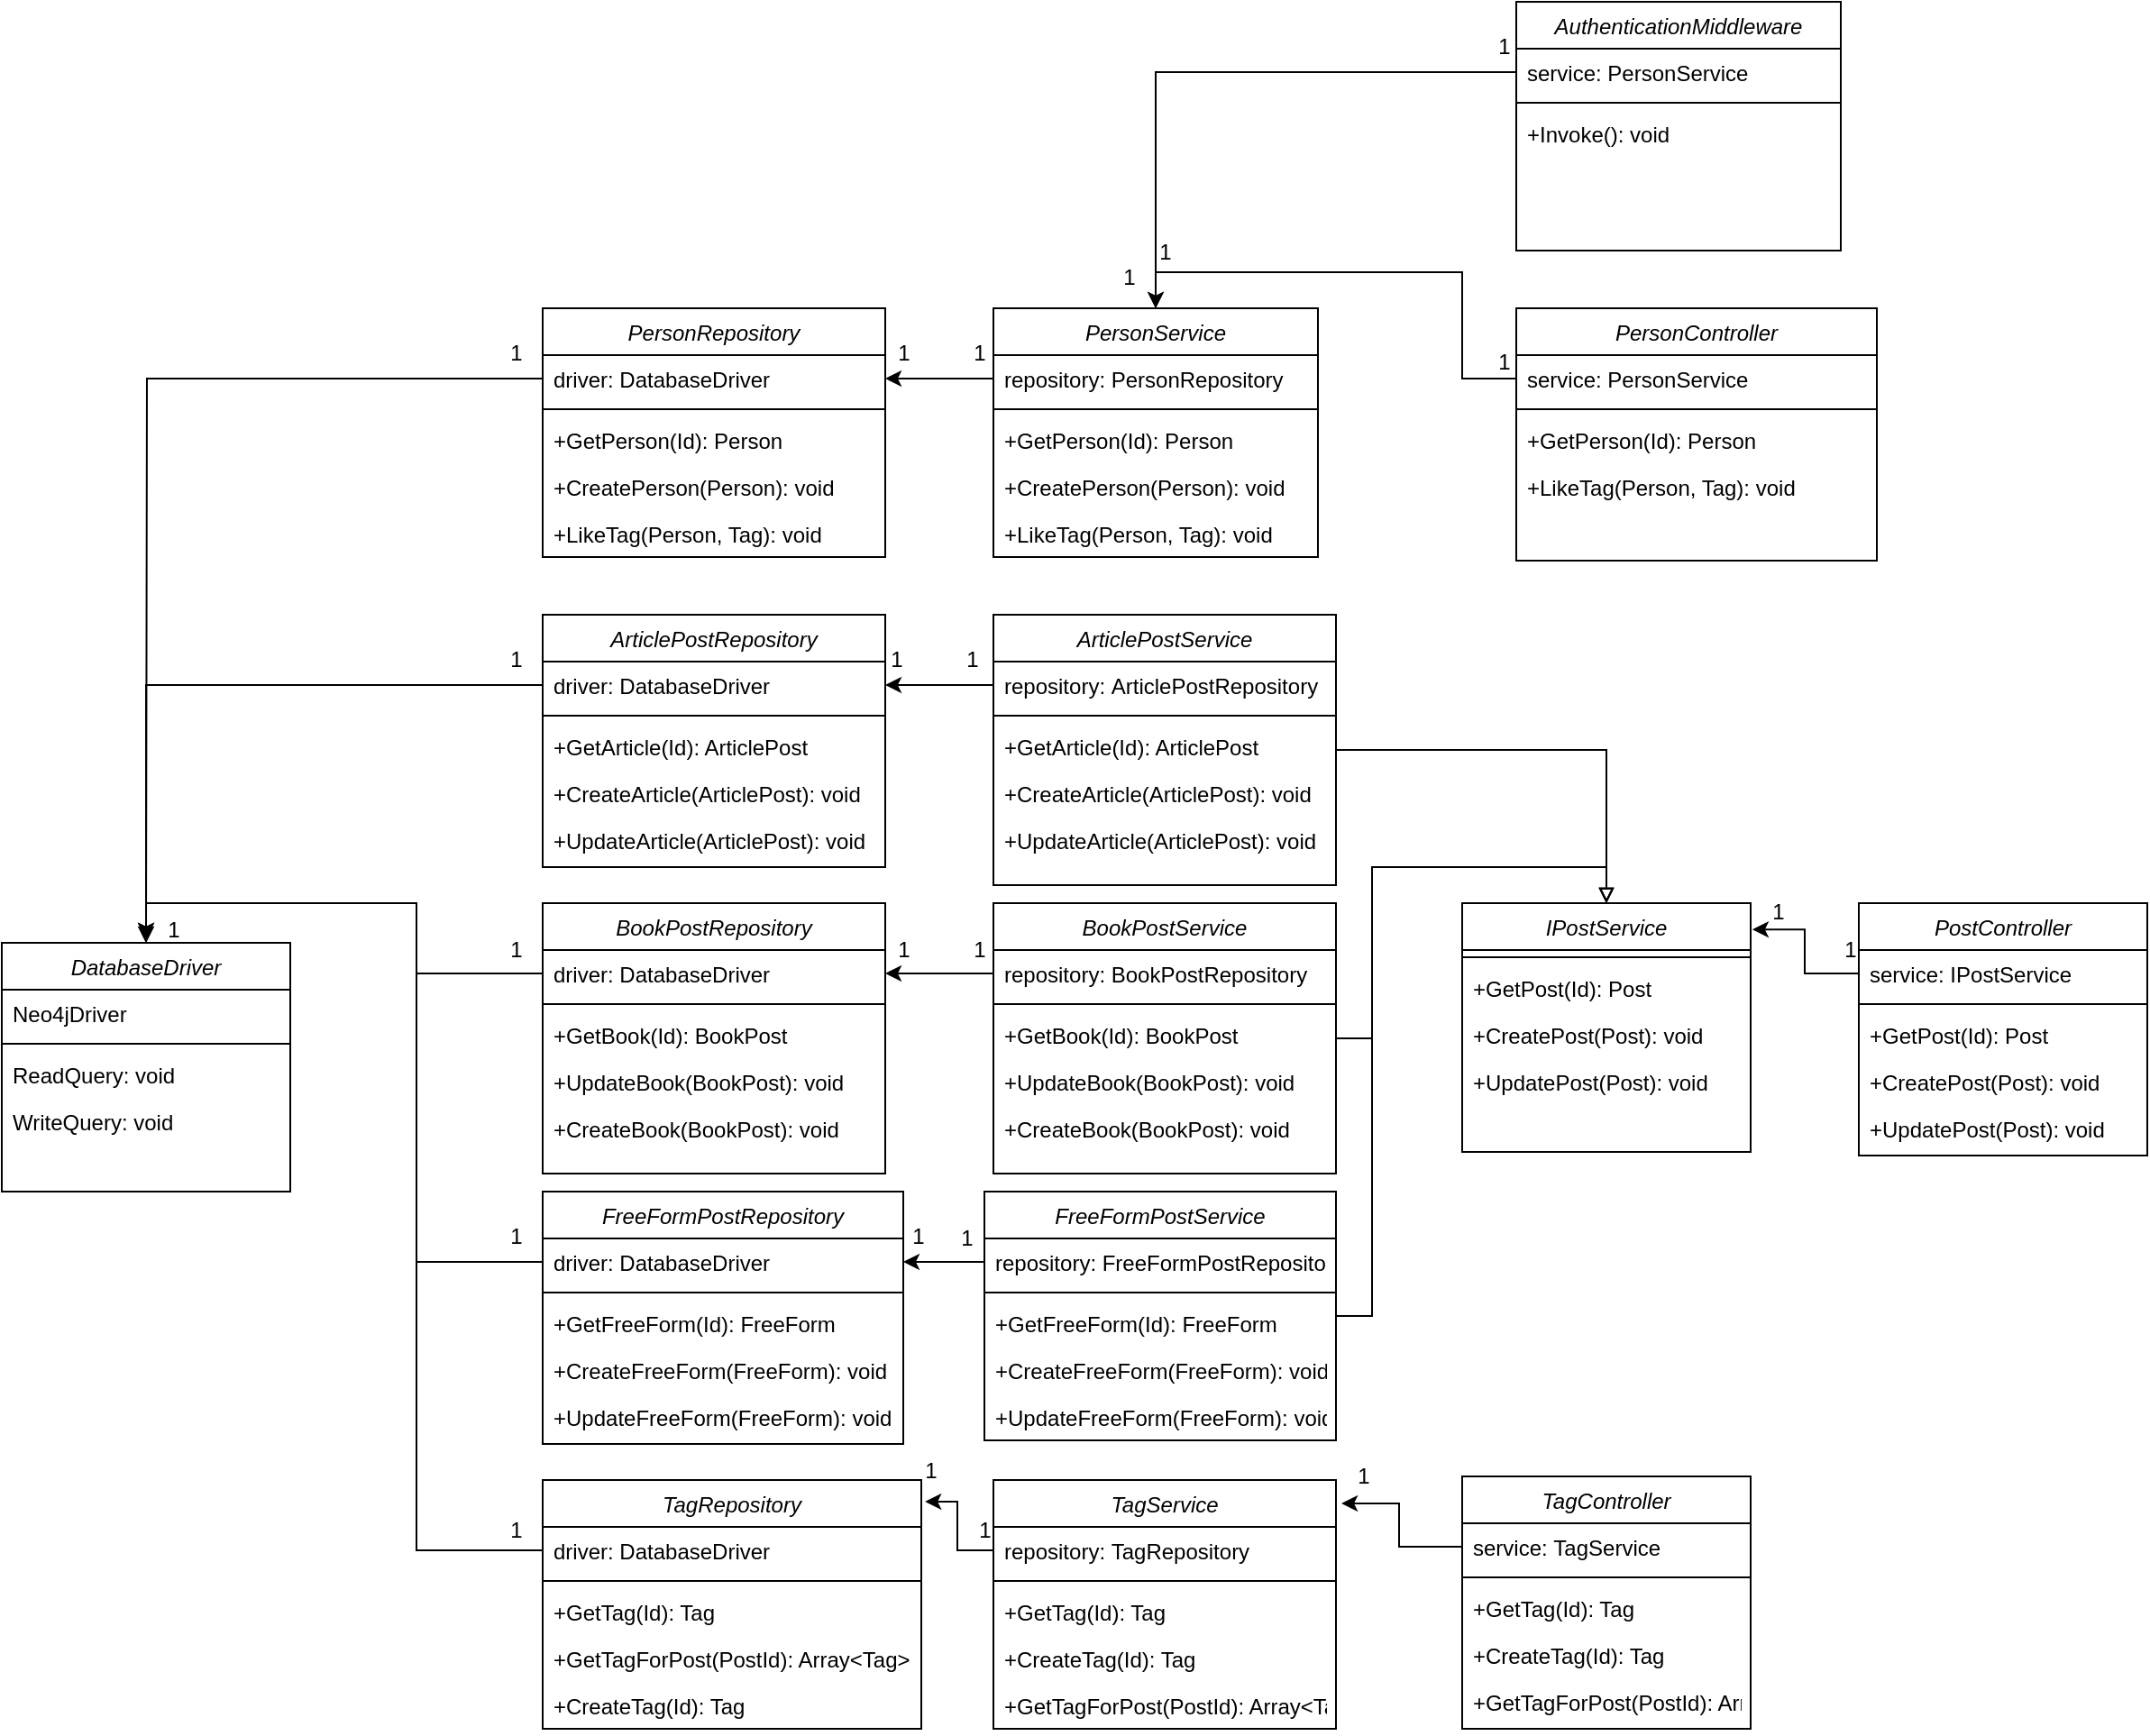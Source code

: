 <mxfile version="21.3.7" type="device">
  <diagram id="C5RBs43oDa-KdzZeNtuy" name="Page-1">
    <mxGraphModel dx="2514" dy="948" grid="1" gridSize="10" guides="1" tooltips="1" connect="1" arrows="1" fold="1" page="1" pageScale="1" pageWidth="827" pageHeight="1169" math="0" shadow="0">
      <root>
        <mxCell id="WIyWlLk6GJQsqaUBKTNV-0" />
        <mxCell id="WIyWlLk6GJQsqaUBKTNV-1" parent="WIyWlLk6GJQsqaUBKTNV-0" />
        <mxCell id="zkfFHV4jXpPFQw0GAbJ--0" value="PersonService" style="swimlane;fontStyle=2;align=center;verticalAlign=top;childLayout=stackLayout;horizontal=1;startSize=26;horizontalStack=0;resizeParent=1;resizeLast=0;collapsible=1;marginBottom=0;rounded=0;shadow=0;strokeWidth=1;" parent="WIyWlLk6GJQsqaUBKTNV-1" vertex="1">
          <mxGeometry x="360" y="270" width="180" height="138" as="geometry">
            <mxRectangle x="230" y="140" width="160" height="26" as="alternateBounds" />
          </mxGeometry>
        </mxCell>
        <mxCell id="zkfFHV4jXpPFQw0GAbJ--1" value="repository: PersonRepository" style="text;align=left;verticalAlign=top;spacingLeft=4;spacingRight=4;overflow=hidden;rotatable=0;points=[[0,0.5],[1,0.5]];portConstraint=eastwest;" parent="zkfFHV4jXpPFQw0GAbJ--0" vertex="1">
          <mxGeometry y="26" width="180" height="26" as="geometry" />
        </mxCell>
        <mxCell id="zkfFHV4jXpPFQw0GAbJ--4" value="" style="line;html=1;strokeWidth=1;align=left;verticalAlign=middle;spacingTop=-1;spacingLeft=3;spacingRight=3;rotatable=0;labelPosition=right;points=[];portConstraint=eastwest;" parent="zkfFHV4jXpPFQw0GAbJ--0" vertex="1">
          <mxGeometry y="52" width="180" height="8" as="geometry" />
        </mxCell>
        <mxCell id="zkfFHV4jXpPFQw0GAbJ--5" value="+GetPerson(Id): Person" style="text;align=left;verticalAlign=top;spacingLeft=4;spacingRight=4;overflow=hidden;rotatable=0;points=[[0,0.5],[1,0.5]];portConstraint=eastwest;" parent="zkfFHV4jXpPFQw0GAbJ--0" vertex="1">
          <mxGeometry y="60" width="180" height="26" as="geometry" />
        </mxCell>
        <mxCell id="Pe9Hjzfrf86G5BoPwlXb-122" value="+CreatePerson(Person): void" style="text;align=left;verticalAlign=top;spacingLeft=4;spacingRight=4;overflow=hidden;rotatable=0;points=[[0,0.5],[1,0.5]];portConstraint=eastwest;" vertex="1" parent="zkfFHV4jXpPFQw0GAbJ--0">
          <mxGeometry y="86" width="180" height="26" as="geometry" />
        </mxCell>
        <mxCell id="Pe9Hjzfrf86G5BoPwlXb-123" value="+LikeTag(Person, Tag): void" style="text;align=left;verticalAlign=top;spacingLeft=4;spacingRight=4;overflow=hidden;rotatable=0;points=[[0,0.5],[1,0.5]];portConstraint=eastwest;" vertex="1" parent="zkfFHV4jXpPFQw0GAbJ--0">
          <mxGeometry y="112" width="180" height="26" as="geometry" />
        </mxCell>
        <mxCell id="Pe9Hjzfrf86G5BoPwlXb-1" value="PersonRepository" style="swimlane;fontStyle=2;align=center;verticalAlign=top;childLayout=stackLayout;horizontal=1;startSize=26;horizontalStack=0;resizeParent=1;resizeLast=0;collapsible=1;marginBottom=0;rounded=0;shadow=0;strokeWidth=1;" vertex="1" parent="WIyWlLk6GJQsqaUBKTNV-1">
          <mxGeometry x="110" y="270" width="190" height="138" as="geometry">
            <mxRectangle x="230" y="140" width="160" height="26" as="alternateBounds" />
          </mxGeometry>
        </mxCell>
        <mxCell id="Pe9Hjzfrf86G5BoPwlXb-117" style="edgeStyle=orthogonalEdgeStyle;rounded=0;orthogonalLoop=1;jettySize=auto;html=1;" edge="1" parent="Pe9Hjzfrf86G5BoPwlXb-1" source="Pe9Hjzfrf86G5BoPwlXb-3">
          <mxGeometry relative="1" as="geometry">
            <mxPoint x="-220.0" y="350" as="targetPoint" />
          </mxGeometry>
        </mxCell>
        <mxCell id="Pe9Hjzfrf86G5BoPwlXb-3" value="driver: DatabaseDriver" style="text;align=left;verticalAlign=top;spacingLeft=4;spacingRight=4;overflow=hidden;rotatable=0;points=[[0,0.5],[1,0.5]];portConstraint=eastwest;rounded=0;shadow=0;html=0;" vertex="1" parent="Pe9Hjzfrf86G5BoPwlXb-1">
          <mxGeometry y="26" width="190" height="26" as="geometry" />
        </mxCell>
        <mxCell id="Pe9Hjzfrf86G5BoPwlXb-5" value="" style="line;html=1;strokeWidth=1;align=left;verticalAlign=middle;spacingTop=-1;spacingLeft=3;spacingRight=3;rotatable=0;labelPosition=right;points=[];portConstraint=eastwest;" vertex="1" parent="Pe9Hjzfrf86G5BoPwlXb-1">
          <mxGeometry y="52" width="190" height="8" as="geometry" />
        </mxCell>
        <mxCell id="Pe9Hjzfrf86G5BoPwlXb-6" value="+GetPerson(Id): Person" style="text;align=left;verticalAlign=top;spacingLeft=4;spacingRight=4;overflow=hidden;rotatable=0;points=[[0,0.5],[1,0.5]];portConstraint=eastwest;" vertex="1" parent="Pe9Hjzfrf86G5BoPwlXb-1">
          <mxGeometry y="60" width="190" height="26" as="geometry" />
        </mxCell>
        <mxCell id="Pe9Hjzfrf86G5BoPwlXb-94" value="+CreatePerson(Person): void" style="text;align=left;verticalAlign=top;spacingLeft=4;spacingRight=4;overflow=hidden;rotatable=0;points=[[0,0.5],[1,0.5]];portConstraint=eastwest;" vertex="1" parent="Pe9Hjzfrf86G5BoPwlXb-1">
          <mxGeometry y="86" width="190" height="26" as="geometry" />
        </mxCell>
        <mxCell id="Pe9Hjzfrf86G5BoPwlXb-95" value="+LikeTag(Person, Tag): void" style="text;align=left;verticalAlign=top;spacingLeft=4;spacingRight=4;overflow=hidden;rotatable=0;points=[[0,0.5],[1,0.5]];portConstraint=eastwest;" vertex="1" parent="Pe9Hjzfrf86G5BoPwlXb-1">
          <mxGeometry y="112" width="190" height="26" as="geometry" />
        </mxCell>
        <mxCell id="Pe9Hjzfrf86G5BoPwlXb-8" value="DatabaseDriver" style="swimlane;fontStyle=2;align=center;verticalAlign=top;childLayout=stackLayout;horizontal=1;startSize=26;horizontalStack=0;resizeParent=1;resizeLast=0;collapsible=1;marginBottom=0;rounded=0;shadow=0;strokeWidth=1;" vertex="1" parent="WIyWlLk6GJQsqaUBKTNV-1">
          <mxGeometry x="-190" y="622" width="160" height="138" as="geometry">
            <mxRectangle x="230" y="140" width="160" height="26" as="alternateBounds" />
          </mxGeometry>
        </mxCell>
        <mxCell id="Pe9Hjzfrf86G5BoPwlXb-9" value="Neo4jDriver" style="text;align=left;verticalAlign=top;spacingLeft=4;spacingRight=4;overflow=hidden;rotatable=0;points=[[0,0.5],[1,0.5]];portConstraint=eastwest;" vertex="1" parent="Pe9Hjzfrf86G5BoPwlXb-8">
          <mxGeometry y="26" width="160" height="26" as="geometry" />
        </mxCell>
        <mxCell id="Pe9Hjzfrf86G5BoPwlXb-12" value="" style="line;html=1;strokeWidth=1;align=left;verticalAlign=middle;spacingTop=-1;spacingLeft=3;spacingRight=3;rotatable=0;labelPosition=right;points=[];portConstraint=eastwest;" vertex="1" parent="Pe9Hjzfrf86G5BoPwlXb-8">
          <mxGeometry y="52" width="160" height="8" as="geometry" />
        </mxCell>
        <mxCell id="Pe9Hjzfrf86G5BoPwlXb-13" value="ReadQuery: void" style="text;align=left;verticalAlign=top;spacingLeft=4;spacingRight=4;overflow=hidden;rotatable=0;points=[[0,0.5],[1,0.5]];portConstraint=eastwest;" vertex="1" parent="Pe9Hjzfrf86G5BoPwlXb-8">
          <mxGeometry y="60" width="160" height="26" as="geometry" />
        </mxCell>
        <mxCell id="Pe9Hjzfrf86G5BoPwlXb-57" value="WriteQuery: void" style="text;align=left;verticalAlign=top;spacingLeft=4;spacingRight=4;overflow=hidden;rotatable=0;points=[[0,0.5],[1,0.5]];portConstraint=eastwest;" vertex="1" parent="Pe9Hjzfrf86G5BoPwlXb-8">
          <mxGeometry y="86" width="160" height="26" as="geometry" />
        </mxCell>
        <mxCell id="Pe9Hjzfrf86G5BoPwlXb-155" style="edgeStyle=orthogonalEdgeStyle;rounded=0;orthogonalLoop=1;jettySize=auto;html=1;exitX=0;exitY=0.5;exitDx=0;exitDy=0;" edge="1" parent="WIyWlLk6GJQsqaUBKTNV-1" source="Pe9Hjzfrf86G5BoPwlXb-15">
          <mxGeometry relative="1" as="geometry">
            <mxPoint x="450" y="270" as="targetPoint" />
            <Array as="points">
              <mxPoint x="620" y="309" />
              <mxPoint x="620" y="250" />
              <mxPoint x="450" y="250" />
            </Array>
          </mxGeometry>
        </mxCell>
        <mxCell id="Pe9Hjzfrf86G5BoPwlXb-14" value="PersonController" style="swimlane;fontStyle=2;align=center;verticalAlign=top;childLayout=stackLayout;horizontal=1;startSize=26;horizontalStack=0;resizeParent=1;resizeLast=0;collapsible=1;marginBottom=0;rounded=0;shadow=0;strokeWidth=1;" vertex="1" parent="WIyWlLk6GJQsqaUBKTNV-1">
          <mxGeometry x="650" y="270" width="200" height="140" as="geometry">
            <mxRectangle x="230" y="140" width="160" height="26" as="alternateBounds" />
          </mxGeometry>
        </mxCell>
        <mxCell id="Pe9Hjzfrf86G5BoPwlXb-15" value="service: PersonService" style="text;align=left;verticalAlign=top;spacingLeft=4;spacingRight=4;overflow=hidden;rotatable=0;points=[[0,0.5],[1,0.5]];portConstraint=eastwest;" vertex="1" parent="Pe9Hjzfrf86G5BoPwlXb-14">
          <mxGeometry y="26" width="200" height="26" as="geometry" />
        </mxCell>
        <mxCell id="Pe9Hjzfrf86G5BoPwlXb-18" value="" style="line;html=1;strokeWidth=1;align=left;verticalAlign=middle;spacingTop=-1;spacingLeft=3;spacingRight=3;rotatable=0;labelPosition=right;points=[];portConstraint=eastwest;" vertex="1" parent="Pe9Hjzfrf86G5BoPwlXb-14">
          <mxGeometry y="52" width="200" height="8" as="geometry" />
        </mxCell>
        <mxCell id="Pe9Hjzfrf86G5BoPwlXb-139" value="+GetPerson(Id): Person" style="text;align=left;verticalAlign=top;spacingLeft=4;spacingRight=4;overflow=hidden;rotatable=0;points=[[0,0.5],[1,0.5]];portConstraint=eastwest;" vertex="1" parent="Pe9Hjzfrf86G5BoPwlXb-14">
          <mxGeometry y="60" width="200" height="26" as="geometry" />
        </mxCell>
        <mxCell id="Pe9Hjzfrf86G5BoPwlXb-141" value="+LikeTag(Person, Tag): void" style="text;align=left;verticalAlign=top;spacingLeft=4;spacingRight=4;overflow=hidden;rotatable=0;points=[[0,0.5],[1,0.5]];portConstraint=eastwest;" vertex="1" parent="Pe9Hjzfrf86G5BoPwlXb-14">
          <mxGeometry y="86" width="200" height="26" as="geometry" />
        </mxCell>
        <mxCell id="Pe9Hjzfrf86G5BoPwlXb-21" value="ArticlePostRepository" style="swimlane;fontStyle=2;align=center;verticalAlign=top;childLayout=stackLayout;horizontal=1;startSize=26;horizontalStack=0;resizeParent=1;resizeLast=0;collapsible=1;marginBottom=0;rounded=0;shadow=0;strokeWidth=1;" vertex="1" parent="WIyWlLk6GJQsqaUBKTNV-1">
          <mxGeometry x="110" y="440" width="190" height="140" as="geometry">
            <mxRectangle x="230" y="140" width="160" height="26" as="alternateBounds" />
          </mxGeometry>
        </mxCell>
        <mxCell id="Pe9Hjzfrf86G5BoPwlXb-24" value="driver: DatabaseDriver" style="text;align=left;verticalAlign=top;spacingLeft=4;spacingRight=4;overflow=hidden;rotatable=0;points=[[0,0.5],[1,0.5]];portConstraint=eastwest;rounded=0;shadow=0;html=0;" vertex="1" parent="Pe9Hjzfrf86G5BoPwlXb-21">
          <mxGeometry y="26" width="190" height="26" as="geometry" />
        </mxCell>
        <mxCell id="Pe9Hjzfrf86G5BoPwlXb-25" value="" style="line;html=1;strokeWidth=1;align=left;verticalAlign=middle;spacingTop=-1;spacingLeft=3;spacingRight=3;rotatable=0;labelPosition=right;points=[];portConstraint=eastwest;" vertex="1" parent="Pe9Hjzfrf86G5BoPwlXb-21">
          <mxGeometry y="52" width="190" height="8" as="geometry" />
        </mxCell>
        <mxCell id="Pe9Hjzfrf86G5BoPwlXb-126" value="+GetArticle(Id): ArticlePost" style="text;align=left;verticalAlign=top;spacingLeft=4;spacingRight=4;overflow=hidden;rotatable=0;points=[[0,0.5],[1,0.5]];portConstraint=eastwest;" vertex="1" parent="Pe9Hjzfrf86G5BoPwlXb-21">
          <mxGeometry y="60" width="190" height="26" as="geometry" />
        </mxCell>
        <mxCell id="Pe9Hjzfrf86G5BoPwlXb-127" value="+CreateArticle(ArticlePost): void" style="text;align=left;verticalAlign=top;spacingLeft=4;spacingRight=4;overflow=hidden;rotatable=0;points=[[0,0.5],[1,0.5]];portConstraint=eastwest;" vertex="1" parent="Pe9Hjzfrf86G5BoPwlXb-21">
          <mxGeometry y="86" width="190" height="26" as="geometry" />
        </mxCell>
        <mxCell id="Pe9Hjzfrf86G5BoPwlXb-128" value="+UpdateArticle(ArticlePost): void" style="text;align=left;verticalAlign=top;spacingLeft=4;spacingRight=4;overflow=hidden;rotatable=0;points=[[0,0.5],[1,0.5]];portConstraint=eastwest;" vertex="1" parent="Pe9Hjzfrf86G5BoPwlXb-21">
          <mxGeometry y="112" width="190" height="28" as="geometry" />
        </mxCell>
        <mxCell id="Pe9Hjzfrf86G5BoPwlXb-27" value="IPostService" style="swimlane;fontStyle=2;align=center;verticalAlign=top;childLayout=stackLayout;horizontal=1;startSize=26;horizontalStack=0;resizeParent=1;resizeLast=0;collapsible=1;marginBottom=0;rounded=0;shadow=0;strokeWidth=1;" vertex="1" parent="WIyWlLk6GJQsqaUBKTNV-1">
          <mxGeometry x="620" y="600" width="160" height="138" as="geometry">
            <mxRectangle x="230" y="140" width="160" height="26" as="alternateBounds" />
          </mxGeometry>
        </mxCell>
        <mxCell id="Pe9Hjzfrf86G5BoPwlXb-31" value="" style="line;html=1;strokeWidth=1;align=left;verticalAlign=middle;spacingTop=-1;spacingLeft=3;spacingRight=3;rotatable=0;labelPosition=right;points=[];portConstraint=eastwest;" vertex="1" parent="Pe9Hjzfrf86G5BoPwlXb-27">
          <mxGeometry y="26" width="160" height="8" as="geometry" />
        </mxCell>
        <mxCell id="Pe9Hjzfrf86G5BoPwlXb-32" value="+GetPost(Id): Post" style="text;align=left;verticalAlign=top;spacingLeft=4;spacingRight=4;overflow=hidden;rotatable=0;points=[[0,0.5],[1,0.5]];portConstraint=eastwest;" vertex="1" parent="Pe9Hjzfrf86G5BoPwlXb-27">
          <mxGeometry y="34" width="160" height="26" as="geometry" />
        </mxCell>
        <mxCell id="Pe9Hjzfrf86G5BoPwlXb-157" value="+CreatePost(Post): void" style="text;align=left;verticalAlign=top;spacingLeft=4;spacingRight=4;overflow=hidden;rotatable=0;points=[[0,0.5],[1,0.5]];portConstraint=eastwest;" vertex="1" parent="Pe9Hjzfrf86G5BoPwlXb-27">
          <mxGeometry y="60" width="160" height="26" as="geometry" />
        </mxCell>
        <mxCell id="Pe9Hjzfrf86G5BoPwlXb-156" value="+UpdatePost(Post): void" style="text;align=left;verticalAlign=top;spacingLeft=4;spacingRight=4;overflow=hidden;rotatable=0;points=[[0,0.5],[1,0.5]];portConstraint=eastwest;" vertex="1" parent="Pe9Hjzfrf86G5BoPwlXb-27">
          <mxGeometry y="86" width="160" height="26" as="geometry" />
        </mxCell>
        <mxCell id="Pe9Hjzfrf86G5BoPwlXb-39" value="TagRepository" style="swimlane;fontStyle=2;align=center;verticalAlign=top;childLayout=stackLayout;horizontal=1;startSize=26;horizontalStack=0;resizeParent=1;resizeLast=0;collapsible=1;marginBottom=0;rounded=0;shadow=0;strokeWidth=1;" vertex="1" parent="WIyWlLk6GJQsqaUBKTNV-1">
          <mxGeometry x="110" y="920" width="210" height="138" as="geometry">
            <mxRectangle x="230" y="140" width="160" height="26" as="alternateBounds" />
          </mxGeometry>
        </mxCell>
        <mxCell id="Pe9Hjzfrf86G5BoPwlXb-118" style="edgeStyle=orthogonalEdgeStyle;rounded=0;orthogonalLoop=1;jettySize=auto;html=1;" edge="1" parent="Pe9Hjzfrf86G5BoPwlXb-39" source="Pe9Hjzfrf86G5BoPwlXb-41">
          <mxGeometry relative="1" as="geometry">
            <mxPoint x="-220.0" y="-300" as="targetPoint" />
            <Array as="points">
              <mxPoint x="-70" y="39" />
              <mxPoint x="-70" y="-320" />
              <mxPoint x="-220" y="-320" />
            </Array>
          </mxGeometry>
        </mxCell>
        <mxCell id="Pe9Hjzfrf86G5BoPwlXb-41" value="driver: DatabaseDriver" style="text;align=left;verticalAlign=top;spacingLeft=4;spacingRight=4;overflow=hidden;rotatable=0;points=[[0,0.5],[1,0.5]];portConstraint=eastwest;rounded=0;shadow=0;html=0;" vertex="1" parent="Pe9Hjzfrf86G5BoPwlXb-39">
          <mxGeometry y="26" width="210" height="26" as="geometry" />
        </mxCell>
        <mxCell id="Pe9Hjzfrf86G5BoPwlXb-43" value="" style="line;html=1;strokeWidth=1;align=left;verticalAlign=middle;spacingTop=-1;spacingLeft=3;spacingRight=3;rotatable=0;labelPosition=right;points=[];portConstraint=eastwest;" vertex="1" parent="Pe9Hjzfrf86G5BoPwlXb-39">
          <mxGeometry y="52" width="210" height="8" as="geometry" />
        </mxCell>
        <mxCell id="Pe9Hjzfrf86G5BoPwlXb-107" value="+GetTag(Id): Tag" style="text;align=left;verticalAlign=top;spacingLeft=4;spacingRight=4;overflow=hidden;rotatable=0;points=[[0,0.5],[1,0.5]];portConstraint=eastwest;" vertex="1" parent="Pe9Hjzfrf86G5BoPwlXb-39">
          <mxGeometry y="60" width="210" height="26" as="geometry" />
        </mxCell>
        <mxCell id="Pe9Hjzfrf86G5BoPwlXb-108" value="+GetTagForPost(PostId): Array&lt;Tag&gt;" style="text;align=left;verticalAlign=top;spacingLeft=4;spacingRight=4;overflow=hidden;rotatable=0;points=[[0,0.5],[1,0.5]];portConstraint=eastwest;" vertex="1" parent="Pe9Hjzfrf86G5BoPwlXb-39">
          <mxGeometry y="86" width="210" height="26" as="geometry" />
        </mxCell>
        <mxCell id="Pe9Hjzfrf86G5BoPwlXb-109" value="+CreateTag(Id): Tag" style="text;align=left;verticalAlign=top;spacingLeft=4;spacingRight=4;overflow=hidden;rotatable=0;points=[[0,0.5],[1,0.5]];portConstraint=eastwest;" vertex="1" parent="Pe9Hjzfrf86G5BoPwlXb-39">
          <mxGeometry y="112" width="210" height="26" as="geometry" />
        </mxCell>
        <mxCell id="Pe9Hjzfrf86G5BoPwlXb-45" value="BookPostRepository" style="swimlane;fontStyle=2;align=center;verticalAlign=top;childLayout=stackLayout;horizontal=1;startSize=26;horizontalStack=0;resizeParent=1;resizeLast=0;collapsible=1;marginBottom=0;rounded=0;shadow=0;strokeWidth=1;" vertex="1" parent="WIyWlLk6GJQsqaUBKTNV-1">
          <mxGeometry x="110" y="600" width="190" height="150" as="geometry">
            <mxRectangle x="230" y="140" width="160" height="26" as="alternateBounds" />
          </mxGeometry>
        </mxCell>
        <mxCell id="Pe9Hjzfrf86G5BoPwlXb-47" value="driver: DatabaseDriver" style="text;align=left;verticalAlign=top;spacingLeft=4;spacingRight=4;overflow=hidden;rotatable=0;points=[[0,0.5],[1,0.5]];portConstraint=eastwest;rounded=0;shadow=0;html=0;" vertex="1" parent="Pe9Hjzfrf86G5BoPwlXb-45">
          <mxGeometry y="26" width="190" height="26" as="geometry" />
        </mxCell>
        <mxCell id="Pe9Hjzfrf86G5BoPwlXb-49" value="" style="line;html=1;strokeWidth=1;align=left;verticalAlign=middle;spacingTop=-1;spacingLeft=3;spacingRight=3;rotatable=0;labelPosition=right;points=[];portConstraint=eastwest;" vertex="1" parent="Pe9Hjzfrf86G5BoPwlXb-45">
          <mxGeometry y="52" width="190" height="8" as="geometry" />
        </mxCell>
        <mxCell id="Pe9Hjzfrf86G5BoPwlXb-129" value="+GetBook(Id): BookPost" style="text;align=left;verticalAlign=top;spacingLeft=4;spacingRight=4;overflow=hidden;rotatable=0;points=[[0,0.5],[1,0.5]];portConstraint=eastwest;" vertex="1" parent="Pe9Hjzfrf86G5BoPwlXb-45">
          <mxGeometry y="60" width="190" height="26" as="geometry" />
        </mxCell>
        <mxCell id="Pe9Hjzfrf86G5BoPwlXb-130" value="+UpdateBook(BookPost): void" style="text;align=left;verticalAlign=top;spacingLeft=4;spacingRight=4;overflow=hidden;rotatable=0;points=[[0,0.5],[1,0.5]];portConstraint=eastwest;" vertex="1" parent="Pe9Hjzfrf86G5BoPwlXb-45">
          <mxGeometry y="86" width="190" height="26" as="geometry" />
        </mxCell>
        <mxCell id="Pe9Hjzfrf86G5BoPwlXb-131" value="+CreateBook(BookPost): void" style="text;align=left;verticalAlign=top;spacingLeft=4;spacingRight=4;overflow=hidden;rotatable=0;points=[[0,0.5],[1,0.5]];portConstraint=eastwest;" vertex="1" parent="Pe9Hjzfrf86G5BoPwlXb-45">
          <mxGeometry y="112" width="190" height="26" as="geometry" />
        </mxCell>
        <mxCell id="Pe9Hjzfrf86G5BoPwlXb-51" value="FreeFormPostRepository" style="swimlane;fontStyle=2;align=center;verticalAlign=top;childLayout=stackLayout;horizontal=1;startSize=26;horizontalStack=0;resizeParent=1;resizeLast=0;collapsible=1;marginBottom=0;rounded=0;shadow=0;strokeWidth=1;" vertex="1" parent="WIyWlLk6GJQsqaUBKTNV-1">
          <mxGeometry x="110" y="760" width="200" height="140" as="geometry">
            <mxRectangle x="230" y="140" width="160" height="26" as="alternateBounds" />
          </mxGeometry>
        </mxCell>
        <mxCell id="Pe9Hjzfrf86G5BoPwlXb-119" style="edgeStyle=orthogonalEdgeStyle;rounded=0;orthogonalLoop=1;jettySize=auto;html=1;" edge="1" parent="Pe9Hjzfrf86G5BoPwlXb-51" source="Pe9Hjzfrf86G5BoPwlXb-52">
          <mxGeometry relative="1" as="geometry">
            <mxPoint x="-220" y="-140" as="targetPoint" />
            <Array as="points">
              <mxPoint x="-70" y="39" />
              <mxPoint x="-70" y="-160" />
              <mxPoint x="-220" y="-160" />
            </Array>
          </mxGeometry>
        </mxCell>
        <mxCell id="Pe9Hjzfrf86G5BoPwlXb-52" value="driver: DatabaseDriver" style="text;align=left;verticalAlign=top;spacingLeft=4;spacingRight=4;overflow=hidden;rotatable=0;points=[[0,0.5],[1,0.5]];portConstraint=eastwest;" vertex="1" parent="Pe9Hjzfrf86G5BoPwlXb-51">
          <mxGeometry y="26" width="200" height="26" as="geometry" />
        </mxCell>
        <mxCell id="Pe9Hjzfrf86G5BoPwlXb-55" value="" style="line;html=1;strokeWidth=1;align=left;verticalAlign=middle;spacingTop=-1;spacingLeft=3;spacingRight=3;rotatable=0;labelPosition=right;points=[];portConstraint=eastwest;" vertex="1" parent="Pe9Hjzfrf86G5BoPwlXb-51">
          <mxGeometry y="52" width="200" height="8" as="geometry" />
        </mxCell>
        <mxCell id="Pe9Hjzfrf86G5BoPwlXb-102" value="+GetFreeForm(Id): FreeForm" style="text;align=left;verticalAlign=top;spacingLeft=4;spacingRight=4;overflow=hidden;rotatable=0;points=[[0,0.5],[1,0.5]];portConstraint=eastwest;" vertex="1" parent="Pe9Hjzfrf86G5BoPwlXb-51">
          <mxGeometry y="60" width="200" height="26" as="geometry" />
        </mxCell>
        <mxCell id="Pe9Hjzfrf86G5BoPwlXb-103" value="+CreateFreeForm(FreeForm): void" style="text;align=left;verticalAlign=top;spacingLeft=4;spacingRight=4;overflow=hidden;rotatable=0;points=[[0,0.5],[1,0.5]];portConstraint=eastwest;" vertex="1" parent="Pe9Hjzfrf86G5BoPwlXb-51">
          <mxGeometry y="86" width="200" height="26" as="geometry" />
        </mxCell>
        <mxCell id="Pe9Hjzfrf86G5BoPwlXb-104" value="+UpdateFreeForm(FreeForm): void" style="text;align=left;verticalAlign=top;spacingLeft=4;spacingRight=4;overflow=hidden;rotatable=0;points=[[0,0.5],[1,0.5]];portConstraint=eastwest;" vertex="1" parent="Pe9Hjzfrf86G5BoPwlXb-51">
          <mxGeometry y="112" width="200" height="26" as="geometry" />
        </mxCell>
        <mxCell id="Pe9Hjzfrf86G5BoPwlXb-158" style="edgeStyle=orthogonalEdgeStyle;rounded=0;orthogonalLoop=1;jettySize=auto;html=1;entryX=1.006;entryY=0.106;entryDx=0;entryDy=0;entryPerimeter=0;exitX=0;exitY=0.5;exitDx=0;exitDy=0;" edge="1" parent="WIyWlLk6GJQsqaUBKTNV-1" source="Pe9Hjzfrf86G5BoPwlXb-59" target="Pe9Hjzfrf86G5BoPwlXb-27">
          <mxGeometry relative="1" as="geometry" />
        </mxCell>
        <mxCell id="Pe9Hjzfrf86G5BoPwlXb-58" value="PostController" style="swimlane;fontStyle=2;align=center;verticalAlign=top;childLayout=stackLayout;horizontal=1;startSize=26;horizontalStack=0;resizeParent=1;resizeLast=0;collapsible=1;marginBottom=0;rounded=0;shadow=0;strokeWidth=1;" vertex="1" parent="WIyWlLk6GJQsqaUBKTNV-1">
          <mxGeometry x="840" y="600" width="160" height="140" as="geometry">
            <mxRectangle x="230" y="140" width="160" height="26" as="alternateBounds" />
          </mxGeometry>
        </mxCell>
        <mxCell id="Pe9Hjzfrf86G5BoPwlXb-59" value="service: IPostService" style="text;align=left;verticalAlign=top;spacingLeft=4;spacingRight=4;overflow=hidden;rotatable=0;points=[[0,0.5],[1,0.5]];portConstraint=eastwest;" vertex="1" parent="Pe9Hjzfrf86G5BoPwlXb-58">
          <mxGeometry y="26" width="160" height="26" as="geometry" />
        </mxCell>
        <mxCell id="Pe9Hjzfrf86G5BoPwlXb-62" value="" style="line;html=1;strokeWidth=1;align=left;verticalAlign=middle;spacingTop=-1;spacingLeft=3;spacingRight=3;rotatable=0;labelPosition=right;points=[];portConstraint=eastwest;" vertex="1" parent="Pe9Hjzfrf86G5BoPwlXb-58">
          <mxGeometry y="52" width="160" height="8" as="geometry" />
        </mxCell>
        <mxCell id="Pe9Hjzfrf86G5BoPwlXb-159" value="+GetPost(Id): Post" style="text;align=left;verticalAlign=top;spacingLeft=4;spacingRight=4;overflow=hidden;rotatable=0;points=[[0,0.5],[1,0.5]];portConstraint=eastwest;" vertex="1" parent="Pe9Hjzfrf86G5BoPwlXb-58">
          <mxGeometry y="60" width="160" height="26" as="geometry" />
        </mxCell>
        <mxCell id="Pe9Hjzfrf86G5BoPwlXb-160" value="+CreatePost(Post): void" style="text;align=left;verticalAlign=top;spacingLeft=4;spacingRight=4;overflow=hidden;rotatable=0;points=[[0,0.5],[1,0.5]];portConstraint=eastwest;" vertex="1" parent="Pe9Hjzfrf86G5BoPwlXb-58">
          <mxGeometry y="86" width="160" height="26" as="geometry" />
        </mxCell>
        <mxCell id="Pe9Hjzfrf86G5BoPwlXb-161" value="+UpdatePost(Post): void" style="text;align=left;verticalAlign=top;spacingLeft=4;spacingRight=4;overflow=hidden;rotatable=0;points=[[0,0.5],[1,0.5]];portConstraint=eastwest;" vertex="1" parent="Pe9Hjzfrf86G5BoPwlXb-58">
          <mxGeometry y="112" width="160" height="26" as="geometry" />
        </mxCell>
        <mxCell id="Pe9Hjzfrf86G5BoPwlXb-112" style="edgeStyle=orthogonalEdgeStyle;rounded=0;orthogonalLoop=1;jettySize=auto;html=1;endArrow=block;endFill=0;entryX=0.5;entryY=0;entryDx=0;entryDy=0;" edge="1" parent="WIyWlLk6GJQsqaUBKTNV-1" source="Pe9Hjzfrf86G5BoPwlXb-64" target="Pe9Hjzfrf86G5BoPwlXb-27">
          <mxGeometry relative="1" as="geometry">
            <mxPoint x="640" y="600" as="targetPoint" />
          </mxGeometry>
        </mxCell>
        <mxCell id="Pe9Hjzfrf86G5BoPwlXb-64" value="ArticlePostService" style="swimlane;fontStyle=2;align=center;verticalAlign=top;childLayout=stackLayout;horizontal=1;startSize=26;horizontalStack=0;resizeParent=1;resizeLast=0;collapsible=1;marginBottom=0;rounded=0;shadow=0;strokeWidth=1;" vertex="1" parent="WIyWlLk6GJQsqaUBKTNV-1">
          <mxGeometry x="360" y="440" width="190" height="150" as="geometry">
            <mxRectangle x="230" y="140" width="160" height="26" as="alternateBounds" />
          </mxGeometry>
        </mxCell>
        <mxCell id="Pe9Hjzfrf86G5BoPwlXb-65" value="repository: ArticlePostRepository" style="text;align=left;verticalAlign=top;spacingLeft=4;spacingRight=4;overflow=hidden;rotatable=0;points=[[0,0.5],[1,0.5]];portConstraint=eastwest;" vertex="1" parent="Pe9Hjzfrf86G5BoPwlXb-64">
          <mxGeometry y="26" width="190" height="26" as="geometry" />
        </mxCell>
        <mxCell id="Pe9Hjzfrf86G5BoPwlXb-68" value="" style="line;html=1;strokeWidth=1;align=left;verticalAlign=middle;spacingTop=-1;spacingLeft=3;spacingRight=3;rotatable=0;labelPosition=right;points=[];portConstraint=eastwest;" vertex="1" parent="Pe9Hjzfrf86G5BoPwlXb-64">
          <mxGeometry y="52" width="190" height="8" as="geometry" />
        </mxCell>
        <mxCell id="Pe9Hjzfrf86G5BoPwlXb-26" value="+GetArticle(Id): ArticlePost" style="text;align=left;verticalAlign=top;spacingLeft=4;spacingRight=4;overflow=hidden;rotatable=0;points=[[0,0.5],[1,0.5]];portConstraint=eastwest;" vertex="1" parent="Pe9Hjzfrf86G5BoPwlXb-64">
          <mxGeometry y="60" width="190" height="26" as="geometry" />
        </mxCell>
        <mxCell id="Pe9Hjzfrf86G5BoPwlXb-96" value="+CreateArticle(ArticlePost): void" style="text;align=left;verticalAlign=top;spacingLeft=4;spacingRight=4;overflow=hidden;rotatable=0;points=[[0,0.5],[1,0.5]];portConstraint=eastwest;" vertex="1" parent="Pe9Hjzfrf86G5BoPwlXb-64">
          <mxGeometry y="86" width="190" height="26" as="geometry" />
        </mxCell>
        <mxCell id="Pe9Hjzfrf86G5BoPwlXb-98" value="+UpdateArticle(ArticlePost): void" style="text;align=left;verticalAlign=top;spacingLeft=4;spacingRight=4;overflow=hidden;rotatable=0;points=[[0,0.5],[1,0.5]];portConstraint=eastwest;" vertex="1" parent="Pe9Hjzfrf86G5BoPwlXb-64">
          <mxGeometry y="112" width="190" height="28" as="geometry" />
        </mxCell>
        <mxCell id="Pe9Hjzfrf86G5BoPwlXb-111" style="edgeStyle=orthogonalEdgeStyle;rounded=0;orthogonalLoop=1;jettySize=auto;html=1;entryX=0.5;entryY=0;entryDx=0;entryDy=0;endArrow=block;endFill=0;" edge="1" parent="WIyWlLk6GJQsqaUBKTNV-1" source="Pe9Hjzfrf86G5BoPwlXb-70" target="Pe9Hjzfrf86G5BoPwlXb-27">
          <mxGeometry relative="1" as="geometry">
            <Array as="points">
              <mxPoint x="570" y="675" />
              <mxPoint x="570" y="580" />
              <mxPoint x="700" y="580" />
            </Array>
          </mxGeometry>
        </mxCell>
        <mxCell id="Pe9Hjzfrf86G5BoPwlXb-70" value="BookPostService" style="swimlane;fontStyle=2;align=center;verticalAlign=top;childLayout=stackLayout;horizontal=1;startSize=26;horizontalStack=0;resizeParent=1;resizeLast=0;collapsible=1;marginBottom=0;rounded=0;shadow=0;strokeWidth=1;" vertex="1" parent="WIyWlLk6GJQsqaUBKTNV-1">
          <mxGeometry x="360" y="600" width="190" height="150" as="geometry">
            <mxRectangle x="230" y="140" width="160" height="26" as="alternateBounds" />
          </mxGeometry>
        </mxCell>
        <mxCell id="Pe9Hjzfrf86G5BoPwlXb-124" value="repository: BookPostRepository" style="text;align=left;verticalAlign=top;spacingLeft=4;spacingRight=4;overflow=hidden;rotatable=0;points=[[0,0.5],[1,0.5]];portConstraint=eastwest;" vertex="1" parent="Pe9Hjzfrf86G5BoPwlXb-70">
          <mxGeometry y="26" width="190" height="26" as="geometry" />
        </mxCell>
        <mxCell id="Pe9Hjzfrf86G5BoPwlXb-74" value="" style="line;html=1;strokeWidth=1;align=left;verticalAlign=middle;spacingTop=-1;spacingLeft=3;spacingRight=3;rotatable=0;labelPosition=right;points=[];portConstraint=eastwest;" vertex="1" parent="Pe9Hjzfrf86G5BoPwlXb-70">
          <mxGeometry y="52" width="190" height="8" as="geometry" />
        </mxCell>
        <mxCell id="Pe9Hjzfrf86G5BoPwlXb-99" value="+GetBook(Id): BookPost" style="text;align=left;verticalAlign=top;spacingLeft=4;spacingRight=4;overflow=hidden;rotatable=0;points=[[0,0.5],[1,0.5]];portConstraint=eastwest;" vertex="1" parent="Pe9Hjzfrf86G5BoPwlXb-70">
          <mxGeometry y="60" width="190" height="26" as="geometry" />
        </mxCell>
        <mxCell id="Pe9Hjzfrf86G5BoPwlXb-101" value="+UpdateBook(BookPost): void" style="text;align=left;verticalAlign=top;spacingLeft=4;spacingRight=4;overflow=hidden;rotatable=0;points=[[0,0.5],[1,0.5]];portConstraint=eastwest;" vertex="1" parent="Pe9Hjzfrf86G5BoPwlXb-70">
          <mxGeometry y="86" width="190" height="26" as="geometry" />
        </mxCell>
        <mxCell id="Pe9Hjzfrf86G5BoPwlXb-100" value="+CreateBook(BookPost): void" style="text;align=left;verticalAlign=top;spacingLeft=4;spacingRight=4;overflow=hidden;rotatable=0;points=[[0,0.5],[1,0.5]];portConstraint=eastwest;" vertex="1" parent="Pe9Hjzfrf86G5BoPwlXb-70">
          <mxGeometry y="112" width="190" height="26" as="geometry" />
        </mxCell>
        <mxCell id="Pe9Hjzfrf86G5BoPwlXb-113" style="edgeStyle=orthogonalEdgeStyle;rounded=0;orthogonalLoop=1;jettySize=auto;html=1;endArrow=block;endFill=0;" edge="1" parent="WIyWlLk6GJQsqaUBKTNV-1" source="Pe9Hjzfrf86G5BoPwlXb-76">
          <mxGeometry relative="1" as="geometry">
            <mxPoint x="700" y="600" as="targetPoint" />
            <Array as="points">
              <mxPoint x="570" y="829" />
              <mxPoint x="570" y="580" />
              <mxPoint x="700" y="580" />
            </Array>
          </mxGeometry>
        </mxCell>
        <mxCell id="Pe9Hjzfrf86G5BoPwlXb-76" value="FreeFormPostService" style="swimlane;fontStyle=2;align=center;verticalAlign=top;childLayout=stackLayout;horizontal=1;startSize=26;horizontalStack=0;resizeParent=1;resizeLast=0;collapsible=1;marginBottom=0;rounded=0;shadow=0;strokeWidth=1;" vertex="1" parent="WIyWlLk6GJQsqaUBKTNV-1">
          <mxGeometry x="355" y="760" width="195" height="138" as="geometry">
            <mxRectangle x="230" y="140" width="160" height="26" as="alternateBounds" />
          </mxGeometry>
        </mxCell>
        <mxCell id="Pe9Hjzfrf86G5BoPwlXb-135" value="repository: FreeFormPostRepository" style="text;align=left;verticalAlign=top;spacingLeft=4;spacingRight=4;overflow=hidden;rotatable=0;points=[[0,0.5],[1,0.5]];portConstraint=eastwest;" vertex="1" parent="Pe9Hjzfrf86G5BoPwlXb-76">
          <mxGeometry y="26" width="195" height="26" as="geometry" />
        </mxCell>
        <mxCell id="Pe9Hjzfrf86G5BoPwlXb-80" value="" style="line;html=1;strokeWidth=1;align=left;verticalAlign=middle;spacingTop=-1;spacingLeft=3;spacingRight=3;rotatable=0;labelPosition=right;points=[];portConstraint=eastwest;" vertex="1" parent="Pe9Hjzfrf86G5BoPwlXb-76">
          <mxGeometry y="52" width="195" height="8" as="geometry" />
        </mxCell>
        <mxCell id="Pe9Hjzfrf86G5BoPwlXb-132" value="+GetFreeForm(Id): FreeForm" style="text;align=left;verticalAlign=top;spacingLeft=4;spacingRight=4;overflow=hidden;rotatable=0;points=[[0,0.5],[1,0.5]];portConstraint=eastwest;" vertex="1" parent="Pe9Hjzfrf86G5BoPwlXb-76">
          <mxGeometry y="60" width="195" height="26" as="geometry" />
        </mxCell>
        <mxCell id="Pe9Hjzfrf86G5BoPwlXb-133" value="+CreateFreeForm(FreeForm): void" style="text;align=left;verticalAlign=top;spacingLeft=4;spacingRight=4;overflow=hidden;rotatable=0;points=[[0,0.5],[1,0.5]];portConstraint=eastwest;" vertex="1" parent="Pe9Hjzfrf86G5BoPwlXb-76">
          <mxGeometry y="86" width="195" height="26" as="geometry" />
        </mxCell>
        <mxCell id="Pe9Hjzfrf86G5BoPwlXb-134" value="+UpdateFreeForm(FreeForm): void" style="text;align=left;verticalAlign=top;spacingLeft=4;spacingRight=4;overflow=hidden;rotatable=0;points=[[0,0.5],[1,0.5]];portConstraint=eastwest;" vertex="1" parent="Pe9Hjzfrf86G5BoPwlXb-76">
          <mxGeometry y="112" width="195" height="26" as="geometry" />
        </mxCell>
        <mxCell id="Pe9Hjzfrf86G5BoPwlXb-82" value="TagService" style="swimlane;fontStyle=2;align=center;verticalAlign=top;childLayout=stackLayout;horizontal=1;startSize=26;horizontalStack=0;resizeParent=1;resizeLast=0;collapsible=1;marginBottom=0;rounded=0;shadow=0;strokeWidth=1;" vertex="1" parent="WIyWlLk6GJQsqaUBKTNV-1">
          <mxGeometry x="360" y="920" width="190" height="138" as="geometry">
            <mxRectangle x="230" y="140" width="160" height="26" as="alternateBounds" />
          </mxGeometry>
        </mxCell>
        <mxCell id="Pe9Hjzfrf86G5BoPwlXb-83" value="repository: TagRepository" style="text;align=left;verticalAlign=top;spacingLeft=4;spacingRight=4;overflow=hidden;rotatable=0;points=[[0,0.5],[1,0.5]];portConstraint=eastwest;" vertex="1" parent="Pe9Hjzfrf86G5BoPwlXb-82">
          <mxGeometry y="26" width="190" height="26" as="geometry" />
        </mxCell>
        <mxCell id="Pe9Hjzfrf86G5BoPwlXb-86" value="" style="line;html=1;strokeWidth=1;align=left;verticalAlign=middle;spacingTop=-1;spacingLeft=3;spacingRight=3;rotatable=0;labelPosition=right;points=[];portConstraint=eastwest;" vertex="1" parent="Pe9Hjzfrf86G5BoPwlXb-82">
          <mxGeometry y="52" width="190" height="8" as="geometry" />
        </mxCell>
        <mxCell id="Pe9Hjzfrf86G5BoPwlXb-136" value="+GetTag(Id): Tag" style="text;align=left;verticalAlign=top;spacingLeft=4;spacingRight=4;overflow=hidden;rotatable=0;points=[[0,0.5],[1,0.5]];portConstraint=eastwest;" vertex="1" parent="Pe9Hjzfrf86G5BoPwlXb-82">
          <mxGeometry y="60" width="190" height="26" as="geometry" />
        </mxCell>
        <mxCell id="Pe9Hjzfrf86G5BoPwlXb-138" value="+CreateTag(Id): Tag" style="text;align=left;verticalAlign=top;spacingLeft=4;spacingRight=4;overflow=hidden;rotatable=0;points=[[0,0.5],[1,0.5]];portConstraint=eastwest;" vertex="1" parent="Pe9Hjzfrf86G5BoPwlXb-82">
          <mxGeometry y="86" width="190" height="26" as="geometry" />
        </mxCell>
        <mxCell id="Pe9Hjzfrf86G5BoPwlXb-137" value="+GetTagForPost(PostId): Array&lt;Tag&gt;" style="text;align=left;verticalAlign=top;spacingLeft=4;spacingRight=4;overflow=hidden;rotatable=0;points=[[0,0.5],[1,0.5]];portConstraint=eastwest;" vertex="1" parent="Pe9Hjzfrf86G5BoPwlXb-82">
          <mxGeometry y="112" width="190" height="26" as="geometry" />
        </mxCell>
        <mxCell id="Pe9Hjzfrf86G5BoPwlXb-88" value="TagController" style="swimlane;fontStyle=2;align=center;verticalAlign=top;childLayout=stackLayout;horizontal=1;startSize=26;horizontalStack=0;resizeParent=1;resizeLast=0;collapsible=1;marginBottom=0;rounded=0;shadow=0;strokeWidth=1;" vertex="1" parent="WIyWlLk6GJQsqaUBKTNV-1">
          <mxGeometry x="620" y="918" width="160" height="140" as="geometry">
            <mxRectangle x="230" y="140" width="160" height="26" as="alternateBounds" />
          </mxGeometry>
        </mxCell>
        <mxCell id="Pe9Hjzfrf86G5BoPwlXb-89" value="service: TagService" style="text;align=left;verticalAlign=top;spacingLeft=4;spacingRight=4;overflow=hidden;rotatable=0;points=[[0,0.5],[1,0.5]];portConstraint=eastwest;" vertex="1" parent="Pe9Hjzfrf86G5BoPwlXb-88">
          <mxGeometry y="26" width="160" height="26" as="geometry" />
        </mxCell>
        <mxCell id="Pe9Hjzfrf86G5BoPwlXb-92" value="" style="line;html=1;strokeWidth=1;align=left;verticalAlign=middle;spacingTop=-1;spacingLeft=3;spacingRight=3;rotatable=0;labelPosition=right;points=[];portConstraint=eastwest;" vertex="1" parent="Pe9Hjzfrf86G5BoPwlXb-88">
          <mxGeometry y="52" width="160" height="8" as="geometry" />
        </mxCell>
        <mxCell id="Pe9Hjzfrf86G5BoPwlXb-162" value="+GetTag(Id): Tag" style="text;align=left;verticalAlign=top;spacingLeft=4;spacingRight=4;overflow=hidden;rotatable=0;points=[[0,0.5],[1,0.5]];portConstraint=eastwest;" vertex="1" parent="Pe9Hjzfrf86G5BoPwlXb-88">
          <mxGeometry y="60" width="160" height="26" as="geometry" />
        </mxCell>
        <mxCell id="Pe9Hjzfrf86G5BoPwlXb-163" value="+CreateTag(Id): Tag" style="text;align=left;verticalAlign=top;spacingLeft=4;spacingRight=4;overflow=hidden;rotatable=0;points=[[0,0.5],[1,0.5]];portConstraint=eastwest;" vertex="1" parent="Pe9Hjzfrf86G5BoPwlXb-88">
          <mxGeometry y="86" width="160" height="26" as="geometry" />
        </mxCell>
        <mxCell id="Pe9Hjzfrf86G5BoPwlXb-164" value="+GetTagForPost(PostId): Array&lt;Tag&gt;" style="text;align=left;verticalAlign=top;spacingLeft=4;spacingRight=4;overflow=hidden;rotatable=0;points=[[0,0.5],[1,0.5]];portConstraint=eastwest;" vertex="1" parent="Pe9Hjzfrf86G5BoPwlXb-88">
          <mxGeometry y="112" width="160" height="26" as="geometry" />
        </mxCell>
        <mxCell id="Pe9Hjzfrf86G5BoPwlXb-114" style="edgeStyle=orthogonalEdgeStyle;rounded=0;orthogonalLoop=1;jettySize=auto;html=1;entryX=0.5;entryY=0;entryDx=0;entryDy=0;" edge="1" parent="WIyWlLk6GJQsqaUBKTNV-1" source="Pe9Hjzfrf86G5BoPwlXb-47" target="Pe9Hjzfrf86G5BoPwlXb-8">
          <mxGeometry relative="1" as="geometry">
            <Array as="points">
              <mxPoint x="40" y="639" />
              <mxPoint x="40" y="600" />
              <mxPoint x="-110" y="600" />
            </Array>
          </mxGeometry>
        </mxCell>
        <mxCell id="Pe9Hjzfrf86G5BoPwlXb-116" style="edgeStyle=orthogonalEdgeStyle;rounded=0;orthogonalLoop=1;jettySize=auto;html=1;entryX=0.5;entryY=0;entryDx=0;entryDy=0;" edge="1" parent="WIyWlLk6GJQsqaUBKTNV-1" source="Pe9Hjzfrf86G5BoPwlXb-24" target="Pe9Hjzfrf86G5BoPwlXb-8">
          <mxGeometry relative="1" as="geometry" />
        </mxCell>
        <mxCell id="Pe9Hjzfrf86G5BoPwlXb-120" style="edgeStyle=orthogonalEdgeStyle;rounded=0;orthogonalLoop=1;jettySize=auto;html=1;entryX=1;entryY=0.5;entryDx=0;entryDy=0;" edge="1" parent="WIyWlLk6GJQsqaUBKTNV-1" source="zkfFHV4jXpPFQw0GAbJ--1" target="Pe9Hjzfrf86G5BoPwlXb-3">
          <mxGeometry relative="1" as="geometry" />
        </mxCell>
        <mxCell id="Pe9Hjzfrf86G5BoPwlXb-148" value="AuthenticationMiddleware" style="swimlane;fontStyle=2;align=center;verticalAlign=top;childLayout=stackLayout;horizontal=1;startSize=26;horizontalStack=0;resizeParent=1;resizeLast=0;collapsible=1;marginBottom=0;rounded=0;shadow=0;strokeWidth=1;" vertex="1" parent="WIyWlLk6GJQsqaUBKTNV-1">
          <mxGeometry x="650" y="100" width="180" height="138" as="geometry">
            <mxRectangle x="230" y="140" width="160" height="26" as="alternateBounds" />
          </mxGeometry>
        </mxCell>
        <mxCell id="Pe9Hjzfrf86G5BoPwlXb-149" value="service: PersonService" style="text;align=left;verticalAlign=top;spacingLeft=4;spacingRight=4;overflow=hidden;rotatable=0;points=[[0,0.5],[1,0.5]];portConstraint=eastwest;" vertex="1" parent="Pe9Hjzfrf86G5BoPwlXb-148">
          <mxGeometry y="26" width="180" height="26" as="geometry" />
        </mxCell>
        <mxCell id="Pe9Hjzfrf86G5BoPwlXb-150" value="" style="line;html=1;strokeWidth=1;align=left;verticalAlign=middle;spacingTop=-1;spacingLeft=3;spacingRight=3;rotatable=0;labelPosition=right;points=[];portConstraint=eastwest;" vertex="1" parent="Pe9Hjzfrf86G5BoPwlXb-148">
          <mxGeometry y="52" width="180" height="8" as="geometry" />
        </mxCell>
        <mxCell id="Pe9Hjzfrf86G5BoPwlXb-151" value="+Invoke(): void" style="text;align=left;verticalAlign=top;spacingLeft=4;spacingRight=4;overflow=hidden;rotatable=0;points=[[0,0.5],[1,0.5]];portConstraint=eastwest;" vertex="1" parent="Pe9Hjzfrf86G5BoPwlXb-148">
          <mxGeometry y="60" width="180" height="26" as="geometry" />
        </mxCell>
        <mxCell id="Pe9Hjzfrf86G5BoPwlXb-154" style="edgeStyle=orthogonalEdgeStyle;rounded=0;orthogonalLoop=1;jettySize=auto;html=1;entryX=0.5;entryY=0;entryDx=0;entryDy=0;" edge="1" parent="WIyWlLk6GJQsqaUBKTNV-1" source="Pe9Hjzfrf86G5BoPwlXb-149" target="zkfFHV4jXpPFQw0GAbJ--0">
          <mxGeometry relative="1" as="geometry" />
        </mxCell>
        <mxCell id="Pe9Hjzfrf86G5BoPwlXb-165" style="edgeStyle=orthogonalEdgeStyle;rounded=0;orthogonalLoop=1;jettySize=auto;html=1;entryX=1.016;entryY=0.094;entryDx=0;entryDy=0;entryPerimeter=0;" edge="1" parent="WIyWlLk6GJQsqaUBKTNV-1" source="Pe9Hjzfrf86G5BoPwlXb-89" target="Pe9Hjzfrf86G5BoPwlXb-82">
          <mxGeometry relative="1" as="geometry" />
        </mxCell>
        <mxCell id="Pe9Hjzfrf86G5BoPwlXb-166" style="edgeStyle=orthogonalEdgeStyle;rounded=0;orthogonalLoop=1;jettySize=auto;html=1;entryX=1.01;entryY=0.087;entryDx=0;entryDy=0;entryPerimeter=0;" edge="1" parent="WIyWlLk6GJQsqaUBKTNV-1" source="Pe9Hjzfrf86G5BoPwlXb-83" target="Pe9Hjzfrf86G5BoPwlXb-39">
          <mxGeometry relative="1" as="geometry" />
        </mxCell>
        <mxCell id="Pe9Hjzfrf86G5BoPwlXb-167" style="edgeStyle=orthogonalEdgeStyle;rounded=0;orthogonalLoop=1;jettySize=auto;html=1;entryX=1;entryY=0.5;entryDx=0;entryDy=0;" edge="1" parent="WIyWlLk6GJQsqaUBKTNV-1" source="Pe9Hjzfrf86G5BoPwlXb-124" target="Pe9Hjzfrf86G5BoPwlXb-47">
          <mxGeometry relative="1" as="geometry" />
        </mxCell>
        <mxCell id="Pe9Hjzfrf86G5BoPwlXb-168" style="edgeStyle=orthogonalEdgeStyle;rounded=0;orthogonalLoop=1;jettySize=auto;html=1;entryX=1;entryY=0.5;entryDx=0;entryDy=0;" edge="1" parent="WIyWlLk6GJQsqaUBKTNV-1" source="Pe9Hjzfrf86G5BoPwlXb-65" target="Pe9Hjzfrf86G5BoPwlXb-24">
          <mxGeometry relative="1" as="geometry" />
        </mxCell>
        <mxCell id="Pe9Hjzfrf86G5BoPwlXb-169" style="edgeStyle=orthogonalEdgeStyle;rounded=0;orthogonalLoop=1;jettySize=auto;html=1;entryX=1;entryY=0.5;entryDx=0;entryDy=0;" edge="1" parent="WIyWlLk6GJQsqaUBKTNV-1" source="Pe9Hjzfrf86G5BoPwlXb-135" target="Pe9Hjzfrf86G5BoPwlXb-52">
          <mxGeometry relative="1" as="geometry" />
        </mxCell>
        <mxCell id="Pe9Hjzfrf86G5BoPwlXb-170" value="1" style="text;html=1;align=center;verticalAlign=middle;resizable=0;points=[];autosize=1;strokeColor=none;fillColor=none;" vertex="1" parent="WIyWlLk6GJQsqaUBKTNV-1">
          <mxGeometry x="295" y="611" width="30" height="30" as="geometry" />
        </mxCell>
        <mxCell id="Pe9Hjzfrf86G5BoPwlXb-171" value="1" style="text;html=1;align=center;verticalAlign=middle;resizable=0;points=[];autosize=1;strokeColor=none;fillColor=none;" vertex="1" parent="WIyWlLk6GJQsqaUBKTNV-1">
          <mxGeometry x="337" y="611" width="30" height="30" as="geometry" />
        </mxCell>
        <mxCell id="Pe9Hjzfrf86G5BoPwlXb-172" value="1" style="text;html=1;align=center;verticalAlign=middle;resizable=0;points=[];autosize=1;strokeColor=none;fillColor=none;" vertex="1" parent="WIyWlLk6GJQsqaUBKTNV-1">
          <mxGeometry x="291" y="450" width="30" height="30" as="geometry" />
        </mxCell>
        <mxCell id="Pe9Hjzfrf86G5BoPwlXb-173" value="1" style="text;html=1;align=center;verticalAlign=middle;resizable=0;points=[];autosize=1;strokeColor=none;fillColor=none;" vertex="1" parent="WIyWlLk6GJQsqaUBKTNV-1">
          <mxGeometry x="333" y="450" width="30" height="30" as="geometry" />
        </mxCell>
        <mxCell id="Pe9Hjzfrf86G5BoPwlXb-174" value="1" style="text;html=1;align=center;verticalAlign=middle;resizable=0;points=[];autosize=1;strokeColor=none;fillColor=none;" vertex="1" parent="WIyWlLk6GJQsqaUBKTNV-1">
          <mxGeometry x="295" y="280" width="30" height="30" as="geometry" />
        </mxCell>
        <mxCell id="Pe9Hjzfrf86G5BoPwlXb-175" value="1" style="text;html=1;align=center;verticalAlign=middle;resizable=0;points=[];autosize=1;strokeColor=none;fillColor=none;" vertex="1" parent="WIyWlLk6GJQsqaUBKTNV-1">
          <mxGeometry x="337" y="280" width="30" height="30" as="geometry" />
        </mxCell>
        <mxCell id="Pe9Hjzfrf86G5BoPwlXb-178" value="1" style="text;html=1;align=center;verticalAlign=middle;resizable=0;points=[];autosize=1;strokeColor=none;fillColor=none;" vertex="1" parent="WIyWlLk6GJQsqaUBKTNV-1">
          <mxGeometry x="303" y="770" width="30" height="30" as="geometry" />
        </mxCell>
        <mxCell id="Pe9Hjzfrf86G5BoPwlXb-179" value="1" style="text;html=1;align=center;verticalAlign=middle;resizable=0;points=[];autosize=1;strokeColor=none;fillColor=none;" vertex="1" parent="WIyWlLk6GJQsqaUBKTNV-1">
          <mxGeometry x="330" y="771" width="30" height="30" as="geometry" />
        </mxCell>
        <mxCell id="Pe9Hjzfrf86G5BoPwlXb-180" value="1" style="text;html=1;align=center;verticalAlign=middle;resizable=0;points=[];autosize=1;strokeColor=none;fillColor=none;" vertex="1" parent="WIyWlLk6GJQsqaUBKTNV-1">
          <mxGeometry x="310" y="900" width="30" height="30" as="geometry" />
        </mxCell>
        <mxCell id="Pe9Hjzfrf86G5BoPwlXb-181" value="1" style="text;html=1;align=center;verticalAlign=middle;resizable=0;points=[];autosize=1;strokeColor=none;fillColor=none;" vertex="1" parent="WIyWlLk6GJQsqaUBKTNV-1">
          <mxGeometry x="340" y="933" width="30" height="30" as="geometry" />
        </mxCell>
        <mxCell id="Pe9Hjzfrf86G5BoPwlXb-182" value="1" style="text;html=1;align=center;verticalAlign=middle;resizable=0;points=[];autosize=1;strokeColor=none;fillColor=none;" vertex="1" parent="WIyWlLk6GJQsqaUBKTNV-1">
          <mxGeometry x="550" y="903" width="30" height="30" as="geometry" />
        </mxCell>
        <mxCell id="Pe9Hjzfrf86G5BoPwlXb-186" value="1" style="text;html=1;align=center;verticalAlign=middle;resizable=0;points=[];autosize=1;strokeColor=none;fillColor=none;" vertex="1" parent="WIyWlLk6GJQsqaUBKTNV-1">
          <mxGeometry x="80" y="611" width="30" height="30" as="geometry" />
        </mxCell>
        <mxCell id="Pe9Hjzfrf86G5BoPwlXb-187" value="1" style="text;html=1;align=center;verticalAlign=middle;resizable=0;points=[];autosize=1;strokeColor=none;fillColor=none;" vertex="1" parent="WIyWlLk6GJQsqaUBKTNV-1">
          <mxGeometry x="80" y="770" width="30" height="30" as="geometry" />
        </mxCell>
        <mxCell id="Pe9Hjzfrf86G5BoPwlXb-188" value="1" style="text;html=1;align=center;verticalAlign=middle;resizable=0;points=[];autosize=1;strokeColor=none;fillColor=none;" vertex="1" parent="WIyWlLk6GJQsqaUBKTNV-1">
          <mxGeometry x="80" y="933" width="30" height="30" as="geometry" />
        </mxCell>
        <mxCell id="Pe9Hjzfrf86G5BoPwlXb-189" value="1" style="text;html=1;align=center;verticalAlign=middle;resizable=0;points=[];autosize=1;strokeColor=none;fillColor=none;" vertex="1" parent="WIyWlLk6GJQsqaUBKTNV-1">
          <mxGeometry x="80" y="450" width="30" height="30" as="geometry" />
        </mxCell>
        <mxCell id="Pe9Hjzfrf86G5BoPwlXb-190" value="1" style="text;html=1;align=center;verticalAlign=middle;resizable=0;points=[];autosize=1;strokeColor=none;fillColor=none;" vertex="1" parent="WIyWlLk6GJQsqaUBKTNV-1">
          <mxGeometry x="80" y="280" width="30" height="30" as="geometry" />
        </mxCell>
        <mxCell id="Pe9Hjzfrf86G5BoPwlXb-191" value="1" style="text;html=1;align=center;verticalAlign=middle;resizable=0;points=[];autosize=1;strokeColor=none;fillColor=none;" vertex="1" parent="WIyWlLk6GJQsqaUBKTNV-1">
          <mxGeometry x="-110" y="600" width="30" height="30" as="geometry" />
        </mxCell>
        <mxCell id="Pe9Hjzfrf86G5BoPwlXb-193" value="1" style="text;html=1;align=center;verticalAlign=middle;resizable=0;points=[];autosize=1;strokeColor=none;fillColor=none;" vertex="1" parent="WIyWlLk6GJQsqaUBKTNV-1">
          <mxGeometry x="820" y="611" width="30" height="30" as="geometry" />
        </mxCell>
        <mxCell id="Pe9Hjzfrf86G5BoPwlXb-194" value="1" style="text;html=1;align=center;verticalAlign=middle;resizable=0;points=[];autosize=1;strokeColor=none;fillColor=none;" vertex="1" parent="WIyWlLk6GJQsqaUBKTNV-1">
          <mxGeometry x="780" y="590" width="30" height="30" as="geometry" />
        </mxCell>
        <mxCell id="Pe9Hjzfrf86G5BoPwlXb-195" value="1" style="text;html=1;align=center;verticalAlign=middle;resizable=0;points=[];autosize=1;strokeColor=none;fillColor=none;" vertex="1" parent="WIyWlLk6GJQsqaUBKTNV-1">
          <mxGeometry x="440" y="224" width="30" height="30" as="geometry" />
        </mxCell>
        <mxCell id="Pe9Hjzfrf86G5BoPwlXb-196" value="1" style="text;html=1;align=center;verticalAlign=middle;resizable=0;points=[];autosize=1;strokeColor=none;fillColor=none;" vertex="1" parent="WIyWlLk6GJQsqaUBKTNV-1">
          <mxGeometry x="628" y="285" width="30" height="30" as="geometry" />
        </mxCell>
        <mxCell id="Pe9Hjzfrf86G5BoPwlXb-197" value="1" style="text;html=1;align=center;verticalAlign=middle;resizable=0;points=[];autosize=1;strokeColor=none;fillColor=none;" vertex="1" parent="WIyWlLk6GJQsqaUBKTNV-1">
          <mxGeometry x="628" y="110" width="30" height="30" as="geometry" />
        </mxCell>
        <mxCell id="Pe9Hjzfrf86G5BoPwlXb-198" value="1" style="text;html=1;align=center;verticalAlign=middle;resizable=0;points=[];autosize=1;strokeColor=none;fillColor=none;" vertex="1" parent="WIyWlLk6GJQsqaUBKTNV-1">
          <mxGeometry x="420" y="238" width="30" height="30" as="geometry" />
        </mxCell>
      </root>
    </mxGraphModel>
  </diagram>
</mxfile>
